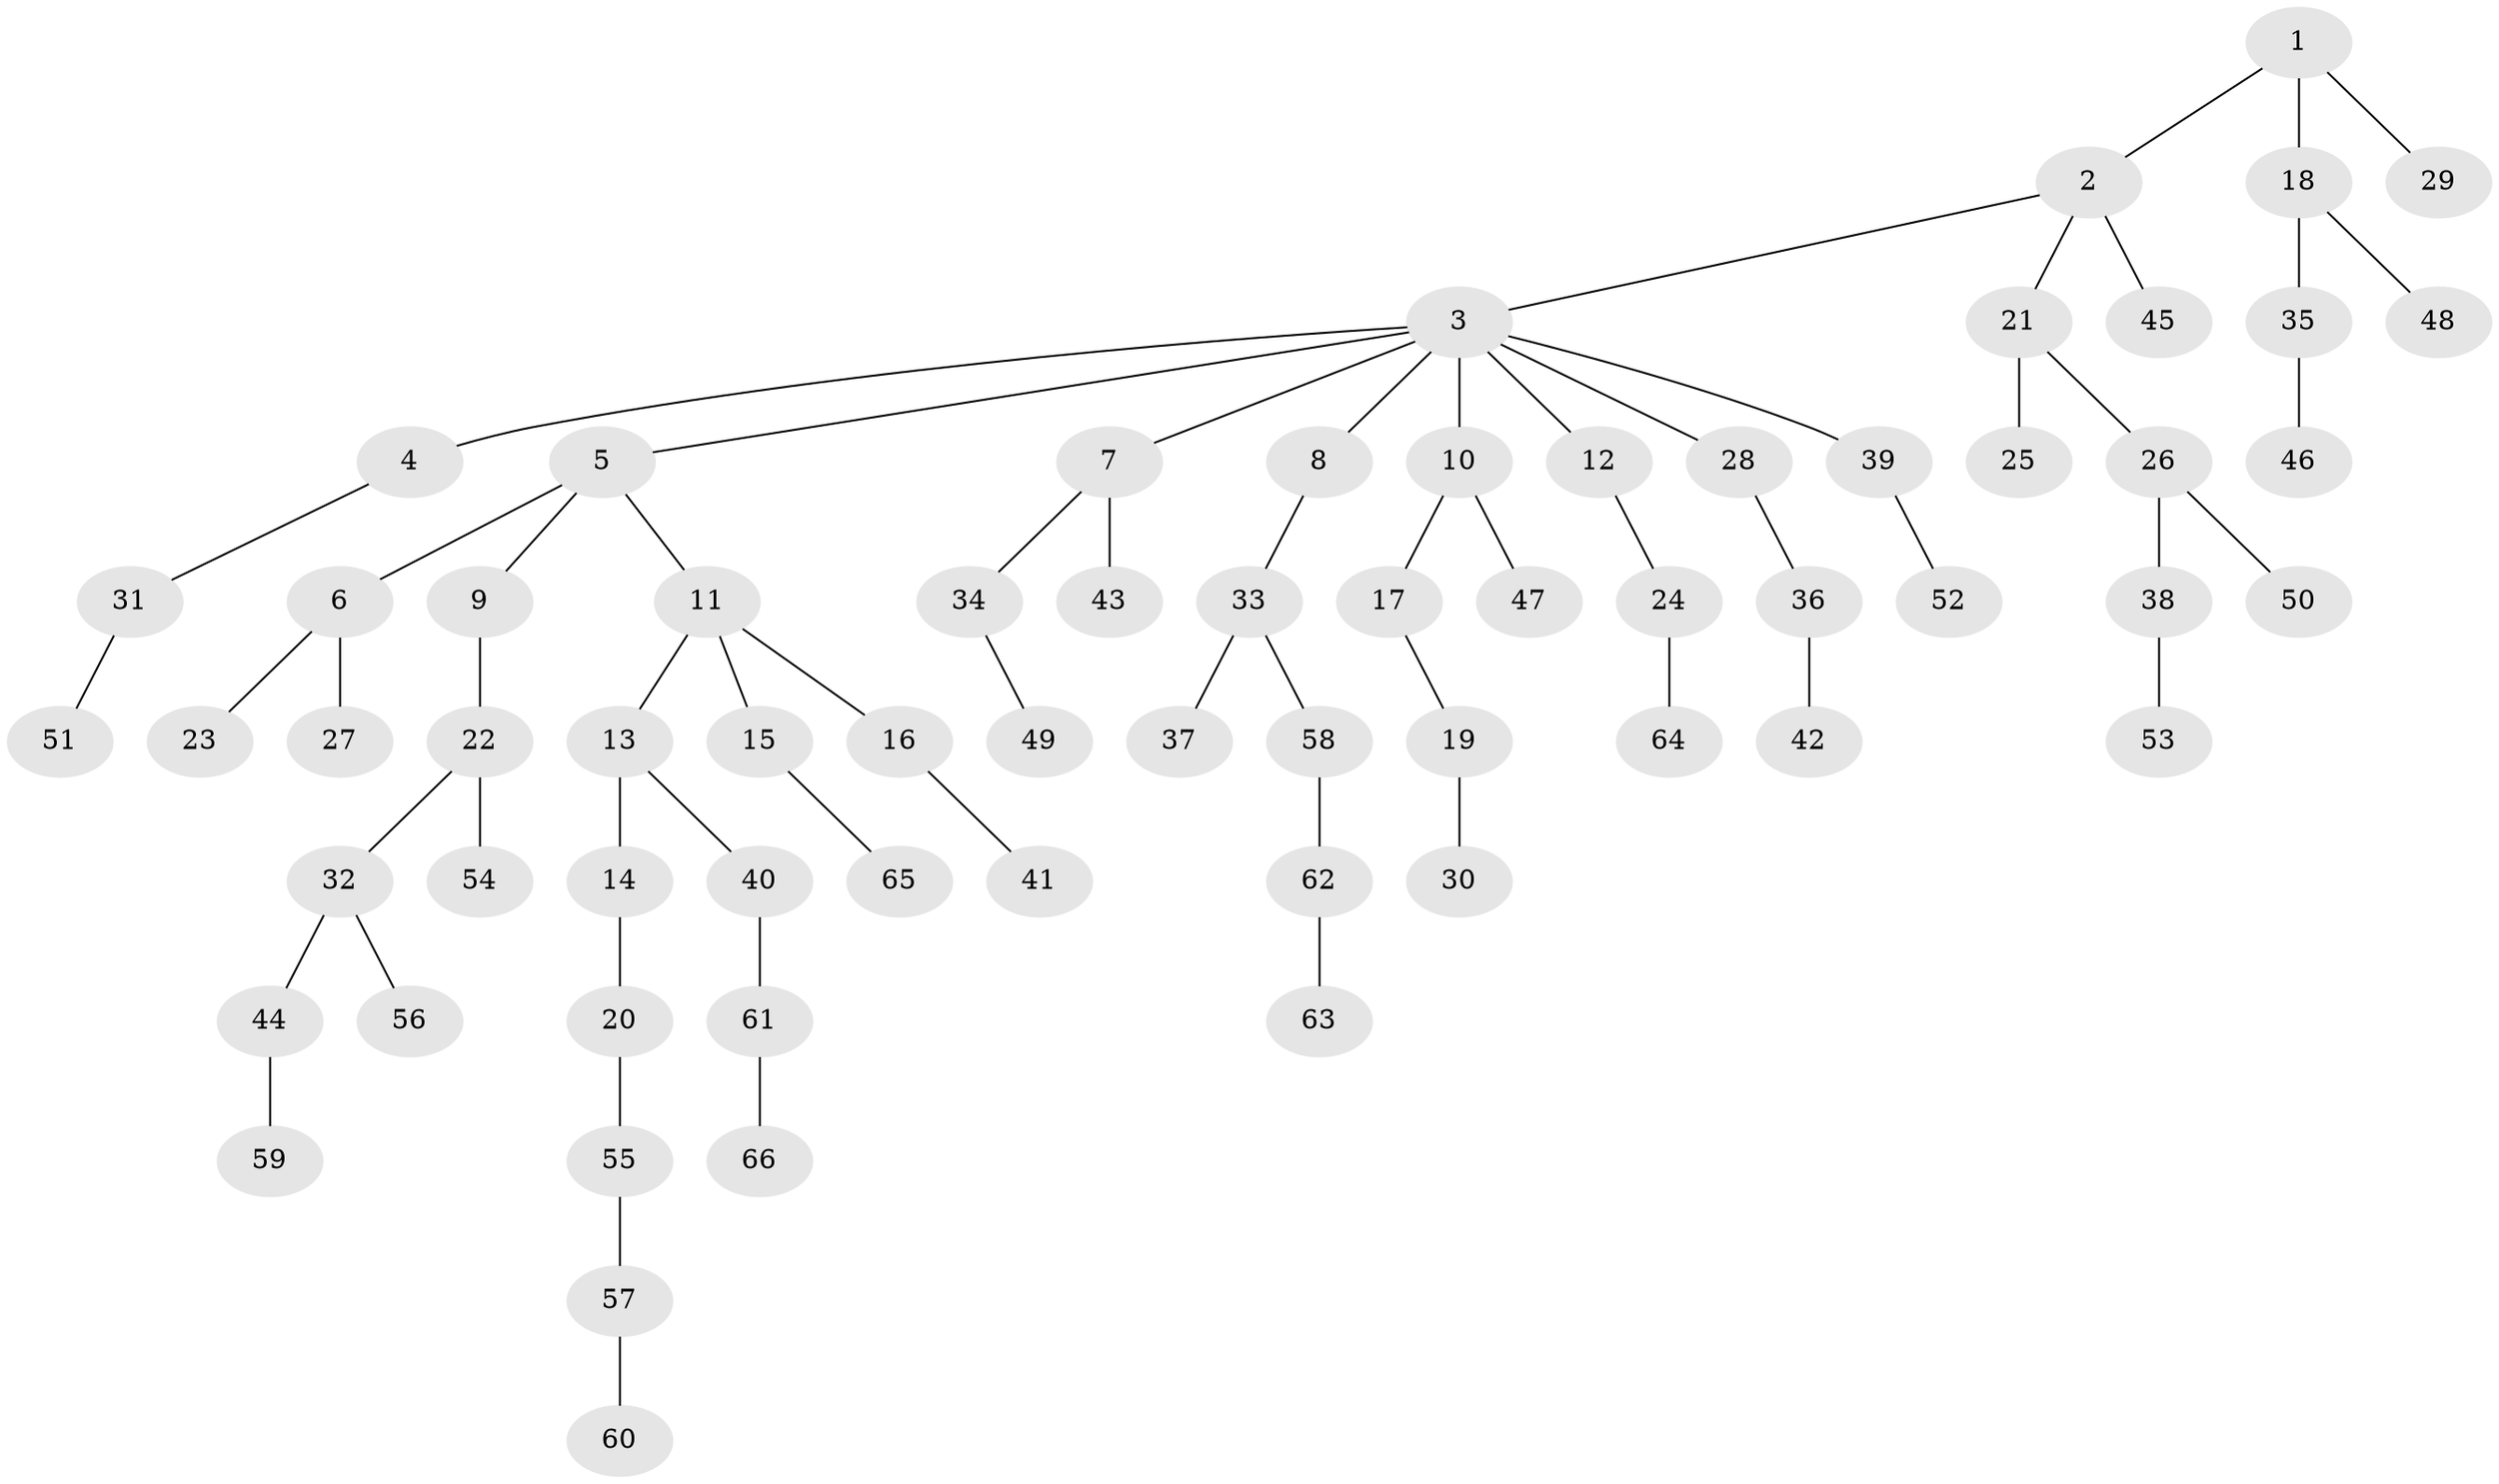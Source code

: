 // original degree distribution, {4: 0.045454545454545456, 10: 0.007575757575757576, 3: 0.14393939393939395, 6: 0.030303030303030304, 2: 0.2803030303030303, 5: 0.015151515151515152, 1: 0.4772727272727273}
// Generated by graph-tools (version 1.1) at 2025/37/03/09/25 02:37:09]
// undirected, 66 vertices, 65 edges
graph export_dot {
graph [start="1"]
  node [color=gray90,style=filled];
  1;
  2;
  3;
  4;
  5;
  6;
  7;
  8;
  9;
  10;
  11;
  12;
  13;
  14;
  15;
  16;
  17;
  18;
  19;
  20;
  21;
  22;
  23;
  24;
  25;
  26;
  27;
  28;
  29;
  30;
  31;
  32;
  33;
  34;
  35;
  36;
  37;
  38;
  39;
  40;
  41;
  42;
  43;
  44;
  45;
  46;
  47;
  48;
  49;
  50;
  51;
  52;
  53;
  54;
  55;
  56;
  57;
  58;
  59;
  60;
  61;
  62;
  63;
  64;
  65;
  66;
  1 -- 2 [weight=1.0];
  1 -- 18 [weight=1.0];
  1 -- 29 [weight=1.0];
  2 -- 3 [weight=1.0];
  2 -- 21 [weight=1.0];
  2 -- 45 [weight=1.0];
  3 -- 4 [weight=1.0];
  3 -- 5 [weight=1.0];
  3 -- 7 [weight=1.0];
  3 -- 8 [weight=1.0];
  3 -- 10 [weight=1.0];
  3 -- 12 [weight=1.0];
  3 -- 28 [weight=1.0];
  3 -- 39 [weight=1.0];
  4 -- 31 [weight=1.0];
  5 -- 6 [weight=1.0];
  5 -- 9 [weight=1.0];
  5 -- 11 [weight=1.0];
  6 -- 23 [weight=1.0];
  6 -- 27 [weight=1.0];
  7 -- 34 [weight=1.0];
  7 -- 43 [weight=1.0];
  8 -- 33 [weight=1.0];
  9 -- 22 [weight=2.0];
  10 -- 17 [weight=1.0];
  10 -- 47 [weight=1.0];
  11 -- 13 [weight=1.0];
  11 -- 15 [weight=1.0];
  11 -- 16 [weight=1.0];
  12 -- 24 [weight=2.0];
  13 -- 14 [weight=4.0];
  13 -- 40 [weight=1.0];
  14 -- 20 [weight=1.0];
  15 -- 65 [weight=1.0];
  16 -- 41 [weight=1.0];
  17 -- 19 [weight=1.0];
  18 -- 35 [weight=1.0];
  18 -- 48 [weight=1.0];
  19 -- 30 [weight=1.0];
  20 -- 55 [weight=1.0];
  21 -- 25 [weight=2.0];
  21 -- 26 [weight=1.0];
  22 -- 32 [weight=1.0];
  22 -- 54 [weight=1.0];
  24 -- 64 [weight=1.0];
  26 -- 38 [weight=3.0];
  26 -- 50 [weight=1.0];
  28 -- 36 [weight=1.0];
  31 -- 51 [weight=1.0];
  32 -- 44 [weight=1.0];
  32 -- 56 [weight=1.0];
  33 -- 37 [weight=1.0];
  33 -- 58 [weight=1.0];
  34 -- 49 [weight=1.0];
  35 -- 46 [weight=1.0];
  36 -- 42 [weight=1.0];
  38 -- 53 [weight=1.0];
  39 -- 52 [weight=1.0];
  40 -- 61 [weight=1.0];
  44 -- 59 [weight=1.0];
  55 -- 57 [weight=1.0];
  57 -- 60 [weight=1.0];
  58 -- 62 [weight=1.0];
  61 -- 66 [weight=1.0];
  62 -- 63 [weight=1.0];
}
